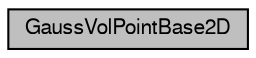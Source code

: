 digraph G
{
  bgcolor="transparent";
  edge [fontname="FreeSans",fontsize="10",labelfontname="FreeSans",labelfontsize="10"];
  node [fontname="FreeSans",fontsize="10",shape=record];
  Node1 [label="GaussVolPointBase2D",height=0.2,width=0.4,color="black", fillcolor="grey75", style="filled" fontcolor="black"];
}
